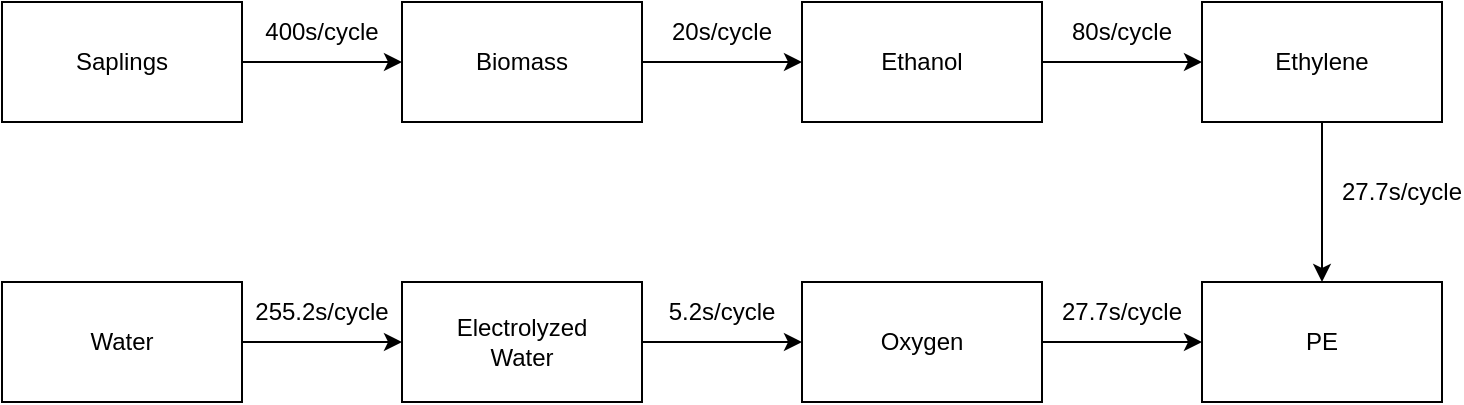 <mxfile version="20.8.23" type="github">
  <diagram name="Page-1" id="1rI5SPY_NLG64PWdMqe0">
    <mxGraphModel dx="1009" dy="550" grid="1" gridSize="10" guides="1" tooltips="1" connect="1" arrows="1" fold="1" page="1" pageScale="1" pageWidth="850" pageHeight="1100" math="0" shadow="0">
      <root>
        <mxCell id="0" />
        <mxCell id="1" parent="0" />
        <mxCell id="a3u3neHm7HWHHJTszO4Q-3" value="" style="rounded=0;whiteSpace=wrap;html=1;" vertex="1" parent="1">
          <mxGeometry x="80" y="160" width="120" height="60" as="geometry" />
        </mxCell>
        <mxCell id="a3u3neHm7HWHHJTszO4Q-4" value="Saplings" style="text;html=1;strokeColor=none;fillColor=none;align=center;verticalAlign=middle;whiteSpace=wrap;rounded=0;" vertex="1" parent="1">
          <mxGeometry x="110" y="175" width="60" height="30" as="geometry" />
        </mxCell>
        <mxCell id="a3u3neHm7HWHHJTszO4Q-5" value="" style="endArrow=classic;html=1;rounded=0;exitX=1;exitY=0.5;exitDx=0;exitDy=0;" edge="1" parent="1" source="a3u3neHm7HWHHJTszO4Q-3" target="a3u3neHm7HWHHJTszO4Q-6">
          <mxGeometry width="50" height="50" relative="1" as="geometry">
            <mxPoint x="110" y="210" as="sourcePoint" />
            <mxPoint x="290" y="190" as="targetPoint" />
          </mxGeometry>
        </mxCell>
        <mxCell id="a3u3neHm7HWHHJTszO4Q-6" value="" style="rounded=0;whiteSpace=wrap;html=1;" vertex="1" parent="1">
          <mxGeometry x="280" y="160" width="120" height="60" as="geometry" />
        </mxCell>
        <mxCell id="a3u3neHm7HWHHJTszO4Q-7" value="Biomass" style="text;html=1;strokeColor=none;fillColor=none;align=center;verticalAlign=middle;whiteSpace=wrap;rounded=0;" vertex="1" parent="1">
          <mxGeometry x="310" y="175" width="60" height="30" as="geometry" />
        </mxCell>
        <mxCell id="a3u3neHm7HWHHJTszO4Q-8" value="400s/cycle" style="text;html=1;strokeColor=none;fillColor=none;align=center;verticalAlign=middle;whiteSpace=wrap;rounded=0;" vertex="1" parent="1">
          <mxGeometry x="210" y="160" width="60" height="30" as="geometry" />
        </mxCell>
        <mxCell id="a3u3neHm7HWHHJTszO4Q-10" value="" style="endArrow=classic;html=1;rounded=0;exitX=1;exitY=0.5;exitDx=0;exitDy=0;" edge="1" parent="1" source="a3u3neHm7HWHHJTszO4Q-6" target="a3u3neHm7HWHHJTszO4Q-11">
          <mxGeometry width="50" height="50" relative="1" as="geometry">
            <mxPoint x="380" y="310" as="sourcePoint" />
            <mxPoint x="480" y="190" as="targetPoint" />
            <Array as="points">
              <mxPoint x="480" y="190" />
            </Array>
          </mxGeometry>
        </mxCell>
        <mxCell id="a3u3neHm7HWHHJTszO4Q-11" value="" style="rounded=0;whiteSpace=wrap;html=1;" vertex="1" parent="1">
          <mxGeometry x="480" y="160" width="120" height="60" as="geometry" />
        </mxCell>
        <mxCell id="a3u3neHm7HWHHJTszO4Q-12" value="Ethanol" style="text;html=1;strokeColor=none;fillColor=none;align=center;verticalAlign=middle;whiteSpace=wrap;rounded=0;" vertex="1" parent="1">
          <mxGeometry x="510" y="175" width="60" height="30" as="geometry" />
        </mxCell>
        <mxCell id="a3u3neHm7HWHHJTszO4Q-13" value="20s/cycle" style="text;html=1;strokeColor=none;fillColor=none;align=center;verticalAlign=middle;whiteSpace=wrap;rounded=0;" vertex="1" parent="1">
          <mxGeometry x="410" y="160" width="60" height="30" as="geometry" />
        </mxCell>
        <mxCell id="a3u3neHm7HWHHJTszO4Q-14" value="" style="rounded=0;whiteSpace=wrap;html=1;" vertex="1" parent="1">
          <mxGeometry x="680" y="160" width="120" height="60" as="geometry" />
        </mxCell>
        <mxCell id="a3u3neHm7HWHHJTszO4Q-16" value="" style="endArrow=classic;html=1;rounded=0;entryX=0;entryY=0.5;entryDx=0;entryDy=0;exitX=1;exitY=0.5;exitDx=0;exitDy=0;" edge="1" parent="1" source="a3u3neHm7HWHHJTszO4Q-11" target="a3u3neHm7HWHHJTszO4Q-14">
          <mxGeometry width="50" height="50" relative="1" as="geometry">
            <mxPoint x="380" y="310" as="sourcePoint" />
            <mxPoint x="430" y="260" as="targetPoint" />
          </mxGeometry>
        </mxCell>
        <mxCell id="a3u3neHm7HWHHJTszO4Q-17" value="Ethylene" style="text;html=1;strokeColor=none;fillColor=none;align=center;verticalAlign=middle;whiteSpace=wrap;rounded=0;" vertex="1" parent="1">
          <mxGeometry x="710" y="175" width="60" height="30" as="geometry" />
        </mxCell>
        <mxCell id="a3u3neHm7HWHHJTszO4Q-18" value="80s/cycle" style="text;html=1;strokeColor=none;fillColor=none;align=center;verticalAlign=middle;whiteSpace=wrap;rounded=0;" vertex="1" parent="1">
          <mxGeometry x="610" y="160" width="60" height="30" as="geometry" />
        </mxCell>
        <mxCell id="a3u3neHm7HWHHJTszO4Q-19" value="" style="rounded=0;whiteSpace=wrap;html=1;" vertex="1" parent="1">
          <mxGeometry x="680" y="300" width="120" height="60" as="geometry" />
        </mxCell>
        <mxCell id="a3u3neHm7HWHHJTszO4Q-20" value="" style="endArrow=classic;html=1;rounded=0;exitX=0.5;exitY=1;exitDx=0;exitDy=0;entryX=0.5;entryY=0;entryDx=0;entryDy=0;" edge="1" parent="1" source="a3u3neHm7HWHHJTszO4Q-14" target="a3u3neHm7HWHHJTszO4Q-19">
          <mxGeometry width="50" height="50" relative="1" as="geometry">
            <mxPoint x="380" y="310" as="sourcePoint" />
            <mxPoint x="430" y="260" as="targetPoint" />
          </mxGeometry>
        </mxCell>
        <mxCell id="a3u3neHm7HWHHJTszO4Q-21" value="PE" style="text;html=1;strokeColor=none;fillColor=none;align=center;verticalAlign=middle;whiteSpace=wrap;rounded=0;" vertex="1" parent="1">
          <mxGeometry x="710" y="315" width="60" height="30" as="geometry" />
        </mxCell>
        <mxCell id="a3u3neHm7HWHHJTszO4Q-25" value="27.7s/cycle" style="text;html=1;strokeColor=none;fillColor=none;align=center;verticalAlign=middle;whiteSpace=wrap;rounded=0;" vertex="1" parent="1">
          <mxGeometry x="750" y="240" width="60" height="30" as="geometry" />
        </mxCell>
        <mxCell id="a3u3neHm7HWHHJTszO4Q-26" value="" style="rounded=0;whiteSpace=wrap;html=1;" vertex="1" parent="1">
          <mxGeometry x="80" y="300" width="120" height="60" as="geometry" />
        </mxCell>
        <mxCell id="a3u3neHm7HWHHJTszO4Q-27" value="Water" style="text;html=1;strokeColor=none;fillColor=none;align=center;verticalAlign=middle;whiteSpace=wrap;rounded=0;" vertex="1" parent="1">
          <mxGeometry x="110" y="315" width="60" height="30" as="geometry" />
        </mxCell>
        <mxCell id="a3u3neHm7HWHHJTszO4Q-28" value="" style="endArrow=classic;html=1;rounded=0;exitX=1;exitY=0.5;exitDx=0;exitDy=0;" edge="1" parent="1" source="a3u3neHm7HWHHJTszO4Q-26" target="a3u3neHm7HWHHJTszO4Q-29">
          <mxGeometry width="50" height="50" relative="1" as="geometry">
            <mxPoint x="380" y="310" as="sourcePoint" />
            <mxPoint x="280" y="330" as="targetPoint" />
          </mxGeometry>
        </mxCell>
        <mxCell id="a3u3neHm7HWHHJTszO4Q-29" value="" style="rounded=0;whiteSpace=wrap;html=1;" vertex="1" parent="1">
          <mxGeometry x="280" y="300" width="120" height="60" as="geometry" />
        </mxCell>
        <mxCell id="a3u3neHm7HWHHJTszO4Q-30" value="Electrolyzed&lt;br&gt;Water" style="text;html=1;strokeColor=none;fillColor=none;align=center;verticalAlign=middle;whiteSpace=wrap;rounded=0;" vertex="1" parent="1">
          <mxGeometry x="310" y="315" width="60" height="30" as="geometry" />
        </mxCell>
        <mxCell id="a3u3neHm7HWHHJTszO4Q-31" value="255.2s/cycle" style="text;html=1;strokeColor=none;fillColor=none;align=center;verticalAlign=middle;whiteSpace=wrap;rounded=0;" vertex="1" parent="1">
          <mxGeometry x="210" y="300" width="60" height="30" as="geometry" />
        </mxCell>
        <mxCell id="a3u3neHm7HWHHJTszO4Q-32" value="" style="rounded=0;whiteSpace=wrap;html=1;" vertex="1" parent="1">
          <mxGeometry x="480" y="300" width="120" height="60" as="geometry" />
        </mxCell>
        <mxCell id="a3u3neHm7HWHHJTszO4Q-33" value="" style="endArrow=classic;html=1;rounded=0;entryX=0;entryY=0.5;entryDx=0;entryDy=0;exitX=1;exitY=0.5;exitDx=0;exitDy=0;" edge="1" parent="1" source="a3u3neHm7HWHHJTszO4Q-29" target="a3u3neHm7HWHHJTszO4Q-32">
          <mxGeometry width="50" height="50" relative="1" as="geometry">
            <mxPoint x="380" y="300" as="sourcePoint" />
            <mxPoint x="430" y="250" as="targetPoint" />
          </mxGeometry>
        </mxCell>
        <mxCell id="a3u3neHm7HWHHJTszO4Q-34" value="Oxygen" style="text;html=1;strokeColor=none;fillColor=none;align=center;verticalAlign=middle;whiteSpace=wrap;rounded=0;" vertex="1" parent="1">
          <mxGeometry x="510" y="315" width="60" height="30" as="geometry" />
        </mxCell>
        <mxCell id="a3u3neHm7HWHHJTszO4Q-35" value="5.2s/cycle" style="text;html=1;strokeColor=none;fillColor=none;align=center;verticalAlign=middle;whiteSpace=wrap;rounded=0;" vertex="1" parent="1">
          <mxGeometry x="410" y="300" width="60" height="30" as="geometry" />
        </mxCell>
        <mxCell id="a3u3neHm7HWHHJTszO4Q-36" value="" style="endArrow=classic;html=1;rounded=0;entryX=0;entryY=0.5;entryDx=0;entryDy=0;exitX=1;exitY=0.5;exitDx=0;exitDy=0;" edge="1" parent="1" source="a3u3neHm7HWHHJTszO4Q-32" target="a3u3neHm7HWHHJTszO4Q-19">
          <mxGeometry width="50" height="50" relative="1" as="geometry">
            <mxPoint x="380" y="300" as="sourcePoint" />
            <mxPoint x="430" y="250" as="targetPoint" />
          </mxGeometry>
        </mxCell>
        <mxCell id="a3u3neHm7HWHHJTszO4Q-37" value="27.7s/cycle" style="text;html=1;strokeColor=none;fillColor=none;align=center;verticalAlign=middle;whiteSpace=wrap;rounded=0;" vertex="1" parent="1">
          <mxGeometry x="610" y="300" width="60" height="30" as="geometry" />
        </mxCell>
      </root>
    </mxGraphModel>
  </diagram>
</mxfile>
